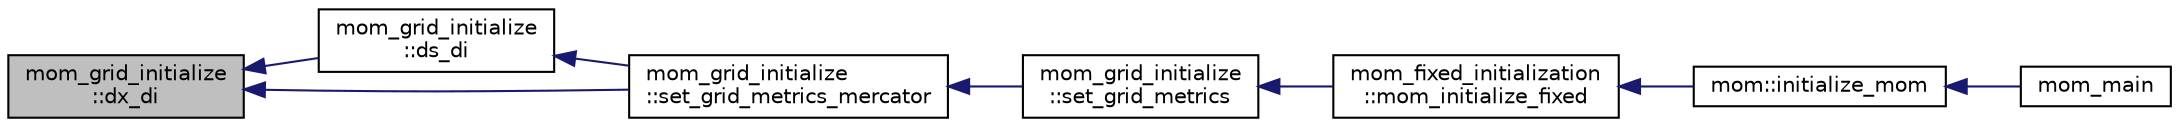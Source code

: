 digraph "mom_grid_initialize::dx_di"
{
 // INTERACTIVE_SVG=YES
  edge [fontname="Helvetica",fontsize="10",labelfontname="Helvetica",labelfontsize="10"];
  node [fontname="Helvetica",fontsize="10",shape=record];
  rankdir="LR";
  Node30 [label="mom_grid_initialize\l::dx_di",height=0.2,width=0.4,color="black", fillcolor="grey75", style="filled", fontcolor="black"];
  Node30 -> Node31 [dir="back",color="midnightblue",fontsize="10",style="solid",fontname="Helvetica"];
  Node31 [label="mom_grid_initialize\l::ds_di",height=0.2,width=0.4,color="black", fillcolor="white", style="filled",URL="$namespacemom__grid__initialize.html#a5a50815c6d1d0948dfbae076da654b94"];
  Node31 -> Node32 [dir="back",color="midnightblue",fontsize="10",style="solid",fontname="Helvetica"];
  Node32 [label="mom_grid_initialize\l::set_grid_metrics_mercator",height=0.2,width=0.4,color="black", fillcolor="white", style="filled",URL="$namespacemom__grid__initialize.html#ac37d98379b33a9e95d0bbffc1d7a730f"];
  Node32 -> Node33 [dir="back",color="midnightblue",fontsize="10",style="solid",fontname="Helvetica"];
  Node33 [label="mom_grid_initialize\l::set_grid_metrics",height=0.2,width=0.4,color="black", fillcolor="white", style="filled",URL="$namespacemom__grid__initialize.html#a235a9712823e2f78e4958e8d681b6ba4",tooltip="set_grid_metrics is used to set the primary values in the model&#39;s horizontal grid. The bathymetry, land-sea mask and any restricted channel widths are not known yet, so these are set later. "];
  Node33 -> Node34 [dir="back",color="midnightblue",fontsize="10",style="solid",fontname="Helvetica"];
  Node34 [label="mom_fixed_initialization\l::mom_initialize_fixed",height=0.2,width=0.4,color="black", fillcolor="white", style="filled",URL="$namespacemom__fixed__initialization.html#a6c1c054d9cda9f1bd11abba748614c92",tooltip="MOM_initialize_fixed sets up time-invariant quantities related to MOM6&#39;s horizontal grid..."];
  Node34 -> Node35 [dir="back",color="midnightblue",fontsize="10",style="solid",fontname="Helvetica"];
  Node35 [label="mom::initialize_mom",height=0.2,width=0.4,color="black", fillcolor="white", style="filled",URL="$namespacemom.html#a0be2869fef30e1e0604facfe1b41555d",tooltip="This subroutine initializes MOM. "];
  Node35 -> Node36 [dir="back",color="midnightblue",fontsize="10",style="solid",fontname="Helvetica"];
  Node36 [label="mom_main",height=0.2,width=0.4,color="black", fillcolor="white", style="filled",URL="$MOM__driver_8F90.html#a08fffeb2d8e8acbf9ed4609be6d258c6"];
  Node30 -> Node32 [dir="back",color="midnightblue",fontsize="10",style="solid",fontname="Helvetica"];
}
